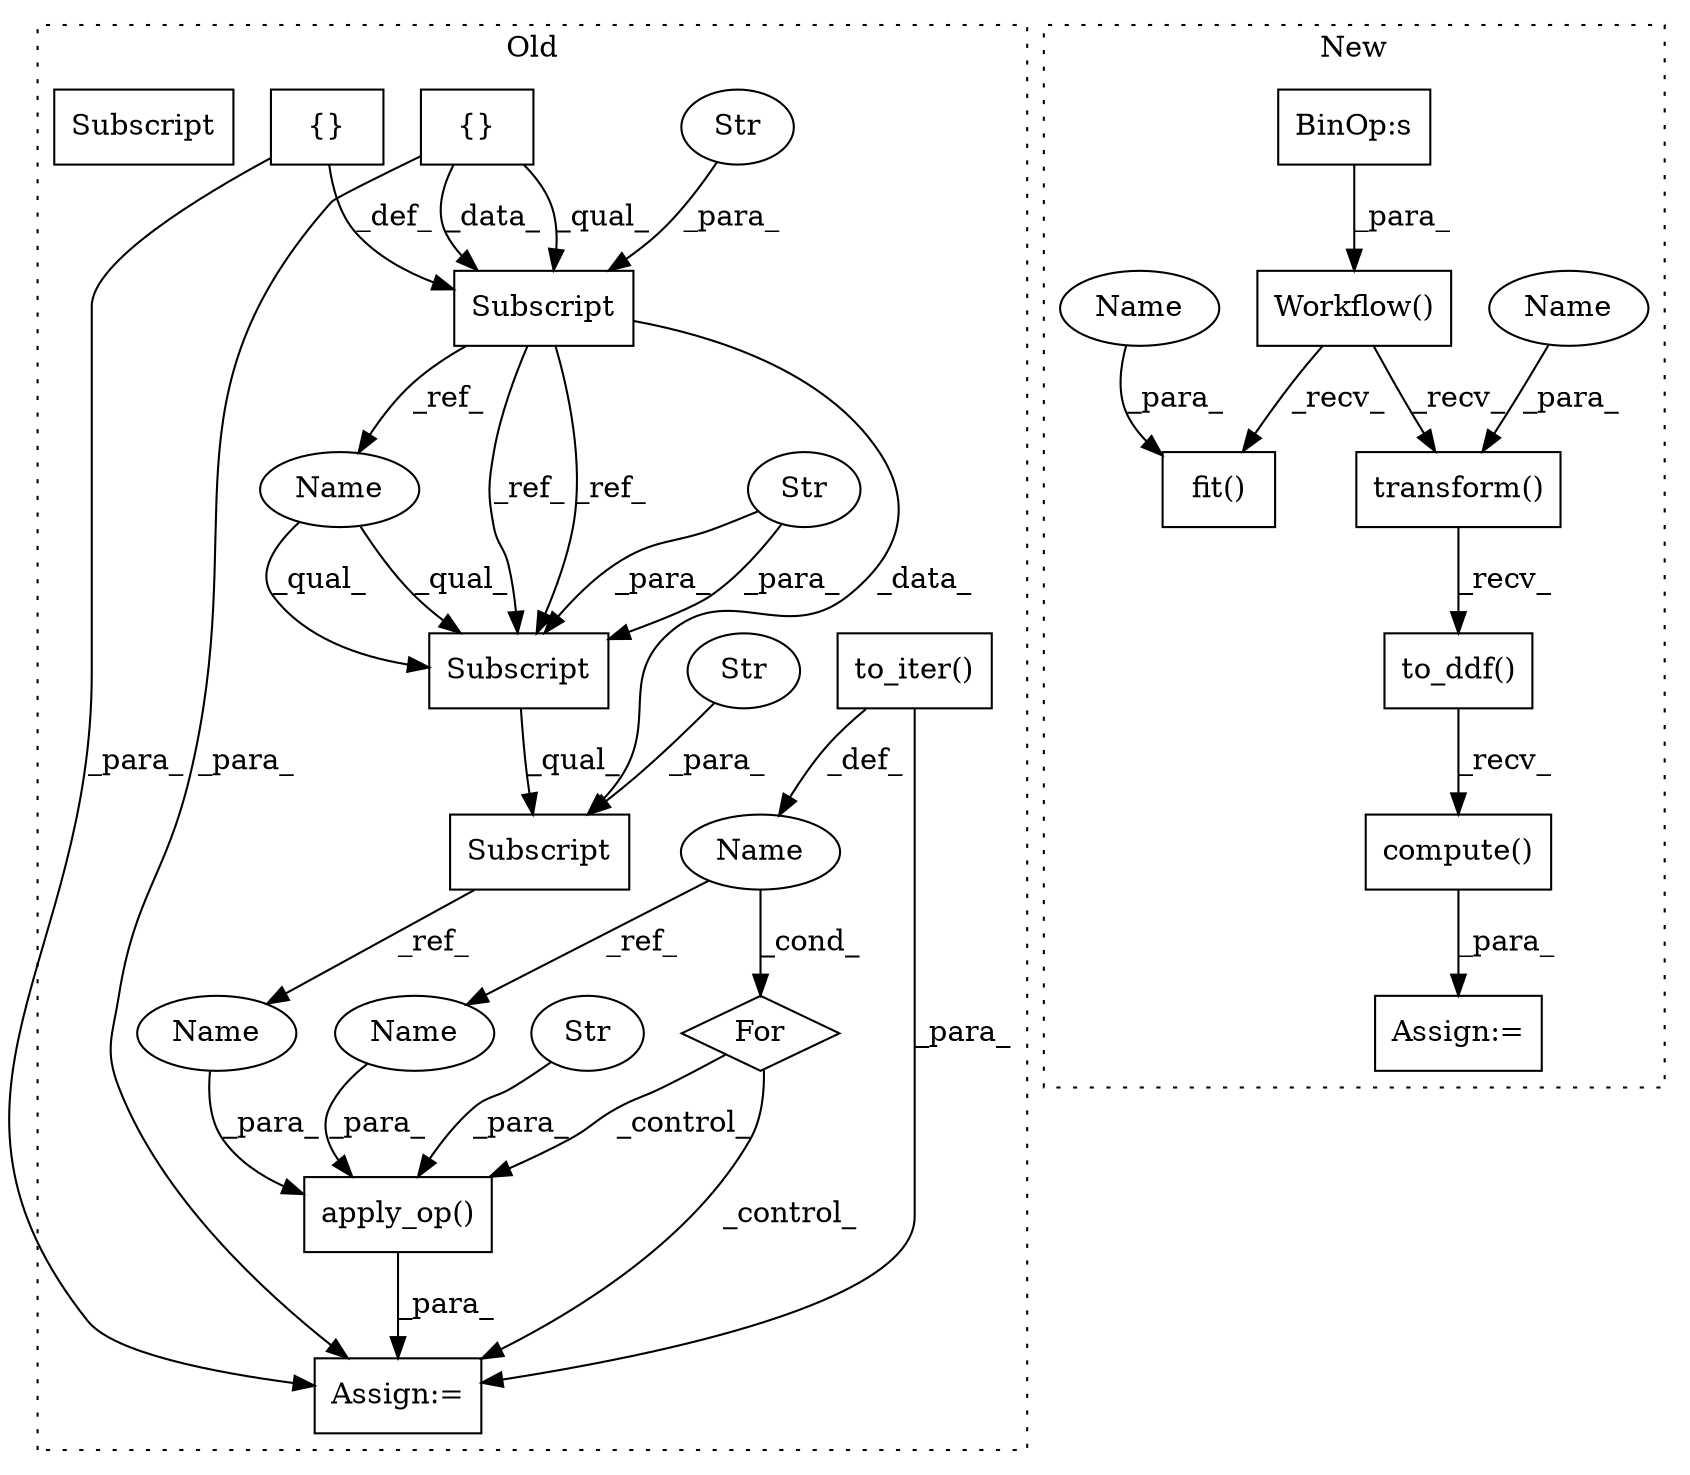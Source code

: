 digraph G {
subgraph cluster0 {
1 [label="to_iter()" a="75" s="13271" l="17" shape="box"];
3 [label="apply_op()" a="75" s="13308,13363" l="24,1" shape="box"];
4 [label="Str" a="66" s="13350" l="13" shape="ellipse"];
5 [label="Name" a="87" s="13264" l="3" shape="ellipse"];
7 [label="{}" a="95" s="13112,13113" l="2,1" shape="box"];
8 [label="Subscript" a="63" s="13155,0" l="34,0" shape="box"];
9 [label="Str" a="66" s="13182" l="6" shape="ellipse"];
10 [label="{}" a="95" s="13148,13149" l="2,1" shape="box"];
11 [label="Subscript" a="63" s="13119,0" l="26,0" shape="box"];
12 [label="Str" a="66" s="13131" l="13" shape="ellipse"];
13 [label="Subscript" a="63" s="13155,0" l="26,0" shape="box"];
14 [label="Str" a="66" s="13167" l="13" shape="ellipse"];
15 [label="For" a="107" s="13260,13288" l="4,10" shape="diamond"];
20 [label="Assign:=" a="68" s="13305" l="3" shape="box"];
22 [label="Name" a="87" s="13332" l="3" shape="ellipse"];
23 [label="Name" a="87" s="13155" l="11" shape="ellipse"];
24 [label="Subscript" a="63" s="13155,0" l="26,0" shape="box"];
25 [label="Name" a="87" s="13337" l="11" shape="ellipse"];
label = "Old";
style="dotted";
}
subgraph cluster1 {
2 [label="to_ddf()" a="75" s="7304" l="37" shape="box"];
6 [label="compute()" a="75" s="7304" l="47" shape="box"];
16 [label="BinOp:s" a="82" s="6943" l="4" shape="box"];
17 [label="fit()" a="75" s="7023,7044" l="14,1" shape="box"];
18 [label="transform()" a="75" s="7304,7331" l="20,1" shape="box"];
19 [label="Workflow()" a="75" s="6991,7017" l="13,1" shape="box"];
21 [label="Assign:=" a="68" s="7301" l="3" shape="box"];
26 [label="Name" a="87" s="7324" l="7" shape="ellipse"];
27 [label="Name" a="87" s="7037" l="7" shape="ellipse"];
label = "New";
style="dotted";
}
1 -> 5 [label="_def_"];
1 -> 20 [label="_para_"];
2 -> 6 [label="_recv_"];
3 -> 20 [label="_para_"];
4 -> 3 [label="_para_"];
5 -> 22 [label="_ref_"];
5 -> 15 [label="_cond_"];
6 -> 21 [label="_para_"];
7 -> 20 [label="_para_"];
7 -> 11 [label="_qual_"];
7 -> 11 [label="_data_"];
8 -> 25 [label="_ref_"];
9 -> 8 [label="_para_"];
10 -> 20 [label="_para_"];
10 -> 11 [label="_def_"];
11 -> 23 [label="_ref_"];
11 -> 8 [label="_data_"];
11 -> 24 [label="_ref_"];
11 -> 24 [label="_ref_"];
12 -> 11 [label="_para_"];
14 -> 24 [label="_para_"];
14 -> 24 [label="_para_"];
15 -> 3 [label="_control_"];
15 -> 20 [label="_control_"];
16 -> 19 [label="_para_"];
18 -> 2 [label="_recv_"];
19 -> 17 [label="_recv_"];
19 -> 18 [label="_recv_"];
22 -> 3 [label="_para_"];
23 -> 24 [label="_qual_"];
23 -> 24 [label="_qual_"];
24 -> 8 [label="_qual_"];
25 -> 3 [label="_para_"];
26 -> 18 [label="_para_"];
27 -> 17 [label="_para_"];
}